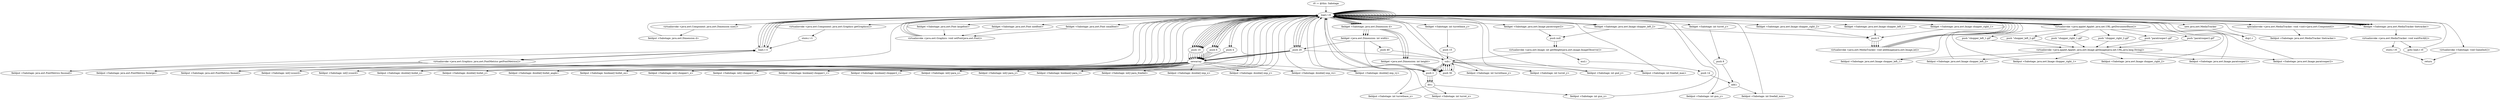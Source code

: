 digraph "" {
    "r0 := @this: Sabotage"
    "load.r r0"
    "r0 := @this: Sabotage"->"load.r r0";
    "load.r r0"->"load.r r0";
    "virtualinvoke <java.awt.Component: java.awt.Dimension size()>"
    "load.r r0"->"virtualinvoke <java.awt.Component: java.awt.Dimension size()>";
    "fieldput <Sabotage: java.awt.Dimension d>"
    "virtualinvoke <java.awt.Component: java.awt.Dimension size()>"->"fieldput <Sabotage: java.awt.Dimension d>";
    "fieldput <Sabotage: java.awt.Dimension d>"->"load.r r0";
    "virtualinvoke <java.awt.Component: java.awt.Graphics getGraphics()>"
    "load.r r0"->"virtualinvoke <java.awt.Component: java.awt.Graphics getGraphics()>";
    "store.r r1"
    "virtualinvoke <java.awt.Component: java.awt.Graphics getGraphics()>"->"store.r r1";
    "load.r r1"
    "store.r r1"->"load.r r1";
    "load.r r1"->"load.r r0";
    "fieldget <Sabotage: java.awt.Font smallfont>"
    "load.r r0"->"fieldget <Sabotage: java.awt.Font smallfont>";
    "virtualinvoke <java.awt.Graphics: void setFont(java.awt.Font)>"
    "fieldget <Sabotage: java.awt.Font smallfont>"->"virtualinvoke <java.awt.Graphics: void setFont(java.awt.Font)>";
    "virtualinvoke <java.awt.Graphics: void setFont(java.awt.Font)>"->"load.r r0";
    "load.r r0"->"load.r r1";
    "virtualinvoke <java.awt.Graphics: java.awt.FontMetrics getFontMetrics()>"
    "load.r r1"->"virtualinvoke <java.awt.Graphics: java.awt.FontMetrics getFontMetrics()>";
    "fieldput <Sabotage: java.awt.FontMetrics fmsmall>"
    "virtualinvoke <java.awt.Graphics: java.awt.FontMetrics getFontMetrics()>"->"fieldput <Sabotage: java.awt.FontMetrics fmsmall>";
    "fieldput <Sabotage: java.awt.FontMetrics fmsmall>"->"load.r r1";
    "load.r r1"->"load.r r0";
    "fieldget <Sabotage: java.awt.Font largefont>"
    "load.r r0"->"fieldget <Sabotage: java.awt.Font largefont>";
    "fieldget <Sabotage: java.awt.Font largefont>"->"virtualinvoke <java.awt.Graphics: void setFont(java.awt.Font)>";
    "virtualinvoke <java.awt.Graphics: void setFont(java.awt.Font)>"->"load.r r0";
    "load.r r0"->"load.r r1";
    "load.r r1"->"virtualinvoke <java.awt.Graphics: java.awt.FontMetrics getFontMetrics()>";
    "fieldput <Sabotage: java.awt.FontMetrics fmlarge>"
    "virtualinvoke <java.awt.Graphics: java.awt.FontMetrics getFontMetrics()>"->"fieldput <Sabotage: java.awt.FontMetrics fmlarge>";
    "fieldput <Sabotage: java.awt.FontMetrics fmlarge>"->"load.r r1";
    "load.r r1"->"load.r r0";
    "fieldget <Sabotage: java.awt.Font medfont>"
    "load.r r0"->"fieldget <Sabotage: java.awt.Font medfont>";
    "fieldget <Sabotage: java.awt.Font medfont>"->"virtualinvoke <java.awt.Graphics: void setFont(java.awt.Font)>";
    "virtualinvoke <java.awt.Graphics: void setFont(java.awt.Font)>"->"load.r r0";
    "load.r r0"->"load.r r1";
    "load.r r1"->"virtualinvoke <java.awt.Graphics: java.awt.FontMetrics getFontMetrics()>";
    "fieldput <Sabotage: java.awt.FontMetrics fmmed>"
    "virtualinvoke <java.awt.Graphics: java.awt.FontMetrics getFontMetrics()>"->"fieldput <Sabotage: java.awt.FontMetrics fmmed>";
    "fieldput <Sabotage: java.awt.FontMetrics fmmed>"->"load.r r0";
    "push 4"
    "load.r r0"->"push 4";
    "newarray"
    "push 4"->"newarray";
    "fieldput <Sabotage: int[] xcoord>"
    "newarray"->"fieldput <Sabotage: int[] xcoord>";
    "fieldput <Sabotage: int[] xcoord>"->"load.r r0";
    "load.r r0"->"push 4";
    "push 4"->"newarray";
    "fieldput <Sabotage: int[] ycoord>"
    "newarray"->"fieldput <Sabotage: int[] ycoord>";
    "fieldput <Sabotage: int[] ycoord>"->"load.r r0";
    "load.r r0"->"load.r r0";
    "load.r r0"->"load.r r0";
    "virtualinvoke <java.applet.Applet: java.net.URL getDocumentBase()>"
    "load.r r0"->"virtualinvoke <java.applet.Applet: java.net.URL getDocumentBase()>";
    "push \"chopper_left_1.gif\""
    "virtualinvoke <java.applet.Applet: java.net.URL getDocumentBase()>"->"push \"chopper_left_1.gif\"";
    "virtualinvoke <java.applet.Applet: java.awt.Image getImage(java.net.URL,java.lang.String)>"
    "push \"chopper_left_1.gif\""->"virtualinvoke <java.applet.Applet: java.awt.Image getImage(java.net.URL,java.lang.String)>";
    "fieldput <Sabotage: java.awt.Image chopper_left_1>"
    "virtualinvoke <java.applet.Applet: java.awt.Image getImage(java.net.URL,java.lang.String)>"->"fieldput <Sabotage: java.awt.Image chopper_left_1>";
    "fieldput <Sabotage: java.awt.Image chopper_left_1>"->"load.r r0";
    "load.r r0"->"load.r r0";
    "load.r r0"->"load.r r0";
    "load.r r0"->"virtualinvoke <java.applet.Applet: java.net.URL getDocumentBase()>";
    "push \"chopper_left_2.gif\""
    "virtualinvoke <java.applet.Applet: java.net.URL getDocumentBase()>"->"push \"chopper_left_2.gif\"";
    "push \"chopper_left_2.gif\""->"virtualinvoke <java.applet.Applet: java.awt.Image getImage(java.net.URL,java.lang.String)>";
    "fieldput <Sabotage: java.awt.Image chopper_left_2>"
    "virtualinvoke <java.applet.Applet: java.awt.Image getImage(java.net.URL,java.lang.String)>"->"fieldput <Sabotage: java.awt.Image chopper_left_2>";
    "fieldput <Sabotage: java.awt.Image chopper_left_2>"->"load.r r0";
    "load.r r0"->"load.r r0";
    "load.r r0"->"load.r r0";
    "load.r r0"->"virtualinvoke <java.applet.Applet: java.net.URL getDocumentBase()>";
    "push \"chopper_right_1.gif\""
    "virtualinvoke <java.applet.Applet: java.net.URL getDocumentBase()>"->"push \"chopper_right_1.gif\"";
    "push \"chopper_right_1.gif\""->"virtualinvoke <java.applet.Applet: java.awt.Image getImage(java.net.URL,java.lang.String)>";
    "fieldput <Sabotage: java.awt.Image chopper_right_1>"
    "virtualinvoke <java.applet.Applet: java.awt.Image getImage(java.net.URL,java.lang.String)>"->"fieldput <Sabotage: java.awt.Image chopper_right_1>";
    "fieldput <Sabotage: java.awt.Image chopper_right_1>"->"load.r r0";
    "load.r r0"->"load.r r0";
    "load.r r0"->"load.r r0";
    "load.r r0"->"virtualinvoke <java.applet.Applet: java.net.URL getDocumentBase()>";
    "push \"chopper_right_2.gif\""
    "virtualinvoke <java.applet.Applet: java.net.URL getDocumentBase()>"->"push \"chopper_right_2.gif\"";
    "push \"chopper_right_2.gif\""->"virtualinvoke <java.applet.Applet: java.awt.Image getImage(java.net.URL,java.lang.String)>";
    "fieldput <Sabotage: java.awt.Image chopper_right_2>"
    "virtualinvoke <java.applet.Applet: java.awt.Image getImage(java.net.URL,java.lang.String)>"->"fieldput <Sabotage: java.awt.Image chopper_right_2>";
    "fieldput <Sabotage: java.awt.Image chopper_right_2>"->"load.r r0";
    "load.r r0"->"load.r r0";
    "load.r r0"->"load.r r0";
    "load.r r0"->"virtualinvoke <java.applet.Applet: java.net.URL getDocumentBase()>";
    "push \"paratrooper1.gif\""
    "virtualinvoke <java.applet.Applet: java.net.URL getDocumentBase()>"->"push \"paratrooper1.gif\"";
    "push \"paratrooper1.gif\""->"virtualinvoke <java.applet.Applet: java.awt.Image getImage(java.net.URL,java.lang.String)>";
    "fieldput <Sabotage: java.awt.Image paratrooper1>"
    "virtualinvoke <java.applet.Applet: java.awt.Image getImage(java.net.URL,java.lang.String)>"->"fieldput <Sabotage: java.awt.Image paratrooper1>";
    "fieldput <Sabotage: java.awt.Image paratrooper1>"->"load.r r0";
    "load.r r0"->"load.r r0";
    "load.r r0"->"load.r r0";
    "load.r r0"->"virtualinvoke <java.applet.Applet: java.net.URL getDocumentBase()>";
    "push \"paratrooper2.gif\""
    "virtualinvoke <java.applet.Applet: java.net.URL getDocumentBase()>"->"push \"paratrooper2.gif\"";
    "push \"paratrooper2.gif\""->"virtualinvoke <java.applet.Applet: java.awt.Image getImage(java.net.URL,java.lang.String)>";
    "fieldput <Sabotage: java.awt.Image paratrooper2>"
    "virtualinvoke <java.applet.Applet: java.awt.Image getImage(java.net.URL,java.lang.String)>"->"fieldput <Sabotage: java.awt.Image paratrooper2>";
    "fieldput <Sabotage: java.awt.Image paratrooper2>"->"load.r r0";
    "new java.awt.MediaTracker"
    "load.r r0"->"new java.awt.MediaTracker";
    "dup1.r"
    "new java.awt.MediaTracker"->"dup1.r";
    "dup1.r"->"load.r r0";
    "specialinvoke <java.awt.MediaTracker: void <init>(java.awt.Component)>"
    "load.r r0"->"specialinvoke <java.awt.MediaTracker: void <init>(java.awt.Component)>";
    "fieldput <Sabotage: java.awt.MediaTracker thetracker>"
    "specialinvoke <java.awt.MediaTracker: void <init>(java.awt.Component)>"->"fieldput <Sabotage: java.awt.MediaTracker thetracker>";
    "fieldput <Sabotage: java.awt.MediaTracker thetracker>"->"load.r r0";
    "fieldget <Sabotage: java.awt.MediaTracker thetracker>"
    "load.r r0"->"fieldget <Sabotage: java.awt.MediaTracker thetracker>";
    "fieldget <Sabotage: java.awt.MediaTracker thetracker>"->"load.r r0";
    "fieldget <Sabotage: java.awt.Image chopper_left_1>"
    "load.r r0"->"fieldget <Sabotage: java.awt.Image chopper_left_1>";
    "push 0"
    "fieldget <Sabotage: java.awt.Image chopper_left_1>"->"push 0";
    "virtualinvoke <java.awt.MediaTracker: void addImage(java.awt.Image,int)>"
    "push 0"->"virtualinvoke <java.awt.MediaTracker: void addImage(java.awt.Image,int)>";
    "virtualinvoke <java.awt.MediaTracker: void addImage(java.awt.Image,int)>"->"load.r r0";
    "load.r r0"->"fieldget <Sabotage: java.awt.MediaTracker thetracker>";
    "fieldget <Sabotage: java.awt.MediaTracker thetracker>"->"load.r r0";
    "fieldget <Sabotage: java.awt.Image chopper_left_2>"
    "load.r r0"->"fieldget <Sabotage: java.awt.Image chopper_left_2>";
    "fieldget <Sabotage: java.awt.Image chopper_left_2>"->"push 0";
    "push 0"->"virtualinvoke <java.awt.MediaTracker: void addImage(java.awt.Image,int)>";
    "virtualinvoke <java.awt.MediaTracker: void addImage(java.awt.Image,int)>"->"load.r r0";
    "load.r r0"->"fieldget <Sabotage: java.awt.MediaTracker thetracker>";
    "fieldget <Sabotage: java.awt.MediaTracker thetracker>"->"load.r r0";
    "fieldget <Sabotage: java.awt.Image chopper_right_1>"
    "load.r r0"->"fieldget <Sabotage: java.awt.Image chopper_right_1>";
    "fieldget <Sabotage: java.awt.Image chopper_right_1>"->"push 0";
    "push 0"->"virtualinvoke <java.awt.MediaTracker: void addImage(java.awt.Image,int)>";
    "virtualinvoke <java.awt.MediaTracker: void addImage(java.awt.Image,int)>"->"load.r r0";
    "load.r r0"->"fieldget <Sabotage: java.awt.MediaTracker thetracker>";
    "fieldget <Sabotage: java.awt.MediaTracker thetracker>"->"load.r r0";
    "fieldget <Sabotage: java.awt.Image chopper_right_2>"
    "load.r r0"->"fieldget <Sabotage: java.awt.Image chopper_right_2>";
    "fieldget <Sabotage: java.awt.Image chopper_right_2>"->"push 0";
    "push 0"->"virtualinvoke <java.awt.MediaTracker: void addImage(java.awt.Image,int)>";
    "virtualinvoke <java.awt.MediaTracker: void addImage(java.awt.Image,int)>"->"load.r r0";
    "load.r r0"->"fieldget <Sabotage: java.awt.MediaTracker thetracker>";
    "virtualinvoke <java.awt.MediaTracker: void waitForAll()>"
    "fieldget <Sabotage: java.awt.MediaTracker thetracker>"->"virtualinvoke <java.awt.MediaTracker: void waitForAll()>";
    "goto load.r r0"
    "virtualinvoke <java.awt.MediaTracker: void waitForAll()>"->"goto load.r r0";
    "goto load.r r0"->"load.r r0";
    "push 10"
    "load.r r0"->"push 10";
    "push 10"->"newarray";
    "fieldput <Sabotage: double[] bullet_x>"
    "newarray"->"fieldput <Sabotage: double[] bullet_x>";
    "fieldput <Sabotage: double[] bullet_x>"->"load.r r0";
    "load.r r0"->"push 10";
    "push 10"->"newarray";
    "fieldput <Sabotage: double[] bullet_y>"
    "newarray"->"fieldput <Sabotage: double[] bullet_y>";
    "fieldput <Sabotage: double[] bullet_y>"->"load.r r0";
    "load.r r0"->"push 10";
    "push 10"->"newarray";
    "fieldput <Sabotage: double[] bullet_angle>"
    "newarray"->"fieldput <Sabotage: double[] bullet_angle>";
    "fieldput <Sabotage: double[] bullet_angle>"->"load.r r0";
    "load.r r0"->"push 10";
    "push 10"->"newarray";
    "fieldput <Sabotage: boolean[] bullet_on>"
    "newarray"->"fieldput <Sabotage: boolean[] bullet_on>";
    "fieldput <Sabotage: boolean[] bullet_on>"->"load.r r0";
    "push 6"
    "load.r r0"->"push 6";
    "push 6"->"newarray";
    "fieldput <Sabotage: int[] chopper1_x>"
    "newarray"->"fieldput <Sabotage: int[] chopper1_x>";
    "fieldput <Sabotage: int[] chopper1_x>"->"load.r r0";
    "load.r r0"->"push 6";
    "push 6"->"newarray";
    "fieldput <Sabotage: int[] chopper2_x>"
    "newarray"->"fieldput <Sabotage: int[] chopper2_x>";
    "fieldput <Sabotage: int[] chopper2_x>"->"load.r r0";
    "load.r r0"->"push 6";
    "push 6"->"newarray";
    "fieldput <Sabotage: boolean[] chopper1_v>"
    "newarray"->"fieldput <Sabotage: boolean[] chopper1_v>";
    "fieldput <Sabotage: boolean[] chopper1_v>"->"load.r r0";
    "load.r r0"->"push 6";
    "push 6"->"newarray";
    "fieldput <Sabotage: boolean[] chopper2_v>"
    "newarray"->"fieldput <Sabotage: boolean[] chopper2_v>";
    "fieldput <Sabotage: boolean[] chopper2_v>"->"load.r r0";
    "push 20"
    "load.r r0"->"push 20";
    "push 20"->"newarray";
    "fieldput <Sabotage: int[] para_x>"
    "newarray"->"fieldput <Sabotage: int[] para_x>";
    "fieldput <Sabotage: int[] para_x>"->"load.r r0";
    "load.r r0"->"push 20";
    "push 20"->"newarray";
    "fieldput <Sabotage: int[] para_y>"
    "newarray"->"fieldput <Sabotage: int[] para_y>";
    "fieldput <Sabotage: int[] para_y>"->"load.r r0";
    "load.r r0"->"push 20";
    "push 20"->"newarray";
    "fieldput <Sabotage: boolean[] para_v>"
    "newarray"->"fieldput <Sabotage: boolean[] para_v>";
    "fieldput <Sabotage: boolean[] para_v>"->"load.r r0";
    "load.r r0"->"push 20";
    "push 20"->"newarray";
    "fieldput <Sabotage: int[] para_freefall>"
    "newarray"->"fieldput <Sabotage: int[] para_freefall>";
    "fieldput <Sabotage: int[] para_freefall>"->"load.r r0";
    "load.r r0"->"load.r r0";
    "fieldget <Sabotage: java.awt.Dimension d>"
    "load.r r0"->"fieldget <Sabotage: java.awt.Dimension d>";
    "fieldget <java.awt.Dimension: int width>"
    "fieldget <Sabotage: java.awt.Dimension d>"->"fieldget <java.awt.Dimension: int width>";
    "push 40"
    "fieldget <java.awt.Dimension: int width>"->"push 40";
    "sub.i"
    "push 40"->"sub.i";
    "push 2"
    "sub.i"->"push 2";
    "div.i"
    "push 2"->"div.i";
    "fieldput <Sabotage: int turretbase_x>"
    "div.i"->"fieldput <Sabotage: int turretbase_x>";
    "fieldput <Sabotage: int turretbase_x>"->"load.r r0";
    "load.r r0"->"load.r r0";
    "load.r r0"->"fieldget <Sabotage: java.awt.Dimension d>";
    "fieldget <java.awt.Dimension: int height>"
    "fieldget <Sabotage: java.awt.Dimension d>"->"fieldget <java.awt.Dimension: int height>";
    "push 30"
    "fieldget <java.awt.Dimension: int height>"->"push 30";
    "push 30"->"sub.i";
    "sub.i"->"push 30";
    "push 30"->"sub.i";
    "fieldput <Sabotage: int turretbase_y>"
    "sub.i"->"fieldput <Sabotage: int turretbase_y>";
    "fieldput <Sabotage: int turretbase_y>"->"load.r r0";
    "load.r r0"->"load.r r0";
    "load.r r0"->"fieldget <Sabotage: java.awt.Dimension d>";
    "fieldget <Sabotage: java.awt.Dimension d>"->"fieldget <java.awt.Dimension: int width>";
    "fieldget <java.awt.Dimension: int width>"->"push 20";
    "push 20"->"sub.i";
    "sub.i"->"push 2";
    "push 2"->"div.i";
    "fieldput <Sabotage: int turret_x>"
    "div.i"->"fieldput <Sabotage: int turret_x>";
    "fieldput <Sabotage: int turret_x>"->"load.r r0";
    "load.r r0"->"load.r r0";
    "fieldget <Sabotage: int turretbase_y>"
    "load.r r0"->"fieldget <Sabotage: int turretbase_y>";
    "push 15"
    "fieldget <Sabotage: int turretbase_y>"->"push 15";
    "push 15"->"sub.i";
    "fieldput <Sabotage: int turret_y>"
    "sub.i"->"fieldput <Sabotage: int turret_y>";
    "fieldput <Sabotage: int turret_y>"->"load.r r0";
    "load.r r0"->"load.r r0";
    "load.r r0"->"fieldget <Sabotage: java.awt.Dimension d>";
    "fieldget <Sabotage: java.awt.Dimension d>"->"fieldget <java.awt.Dimension: int width>";
    "fieldget <java.awt.Dimension: int width>"->"push 2";
    "push 2"->"div.i";
    "fieldput <Sabotage: int gun_x>"
    "div.i"->"fieldput <Sabotage: int gun_x>";
    "fieldput <Sabotage: int gun_x>"->"load.r r0";
    "load.r r0"->"load.r r0";
    "fieldget <Sabotage: int turret_y>"
    "load.r r0"->"fieldget <Sabotage: int turret_y>";
    "push 8"
    "fieldget <Sabotage: int turret_y>"->"push 8";
    "add.i"
    "push 8"->"add.i";
    "fieldput <Sabotage: int gun_y>"
    "add.i"->"fieldput <Sabotage: int gun_y>";
    "fieldput <Sabotage: int gun_y>"->"load.r r0";
    "load.r r0"->"load.r r0";
    "load.r r0"->"fieldget <Sabotage: java.awt.Dimension d>";
    "fieldget <Sabotage: java.awt.Dimension d>"->"fieldget <java.awt.Dimension: int height>";
    "fieldget <java.awt.Dimension: int height>"->"push 30";
    "push 30"->"sub.i";
    "fieldput <Sabotage: int gnd_y>"
    "sub.i"->"fieldput <Sabotage: int gnd_y>";
    "fieldput <Sabotage: int gnd_y>"->"load.r r0";
    "load.r r0"->"push 10";
    "push 10"->"newarray";
    "fieldput <Sabotage: double[] exp_x>"
    "newarray"->"fieldput <Sabotage: double[] exp_x>";
    "fieldput <Sabotage: double[] exp_x>"->"load.r r0";
    "load.r r0"->"push 10";
    "push 10"->"newarray";
    "fieldput <Sabotage: double[] exp_y>"
    "newarray"->"fieldput <Sabotage: double[] exp_y>";
    "fieldput <Sabotage: double[] exp_y>"->"load.r r0";
    "load.r r0"->"push 10";
    "push 10"->"newarray";
    "fieldput <Sabotage: double[] exp_vx>"
    "newarray"->"fieldput <Sabotage: double[] exp_vx>";
    "fieldput <Sabotage: double[] exp_vx>"->"load.r r0";
    "load.r r0"->"push 10";
    "push 10"->"newarray";
    "fieldput <Sabotage: double[] exp_vy>"
    "newarray"->"fieldput <Sabotage: double[] exp_vy>";
    "fieldput <Sabotage: double[] exp_vy>"->"load.r r0";
    "load.r r0"->"load.r r0";
    "load.r r0"->"fieldget <Sabotage: java.awt.Dimension d>";
    "fieldget <Sabotage: java.awt.Dimension d>"->"fieldget <java.awt.Dimension: int height>";
    "fieldget <java.awt.Dimension: int height>"->"push 30";
    "push 30"->"sub.i";
    "sub.i"->"push 30";
    "push 30"->"sub.i";
    "sub.i"->"load.r r0";
    "fieldget <Sabotage: java.awt.Image paratrooper2>"
    "load.r r0"->"fieldget <Sabotage: java.awt.Image paratrooper2>";
    "push null"
    "fieldget <Sabotage: java.awt.Image paratrooper2>"->"push null";
    "virtualinvoke <java.awt.Image: int getHeight(java.awt.image.ImageObserver)>"
    "push null"->"virtualinvoke <java.awt.Image: int getHeight(java.awt.image.ImageObserver)>";
    "virtualinvoke <java.awt.Image: int getHeight(java.awt.image.ImageObserver)>"->"sub.i";
    "fieldput <Sabotage: int freefall_max>"
    "sub.i"->"fieldput <Sabotage: int freefall_max>";
    "fieldput <Sabotage: int freefall_max>"->"load.r r0";
    "load.r r0"->"push 2";
    "push 2"->"load.r r0";
    "load.r r0"->"fieldget <Sabotage: java.awt.Image chopper_left_2>";
    "fieldget <Sabotage: java.awt.Image chopper_left_2>"->"push null";
    "push null"->"virtualinvoke <java.awt.Image: int getHeight(java.awt.image.ImageObserver)>";
    "mul.i"
    "virtualinvoke <java.awt.Image: int getHeight(java.awt.image.ImageObserver)>"->"mul.i";
    "push 14"
    "mul.i"->"push 14";
    "push 14"->"add.i";
    "fieldput <Sabotage: int freefall_min>"
    "add.i"->"fieldput <Sabotage: int freefall_min>";
    "fieldput <Sabotage: int freefall_min>"->"load.r r0";
    "virtualinvoke <Sabotage: void GameInit()>"
    "load.r r0"->"virtualinvoke <Sabotage: void GameInit()>";
    "return"
    "virtualinvoke <Sabotage: void GameInit()>"->"return";
    "store.r r0"
    "virtualinvoke <java.awt.MediaTracker: void waitForAll()>"->"store.r r0";
    "store.r r0"->"return";
}
